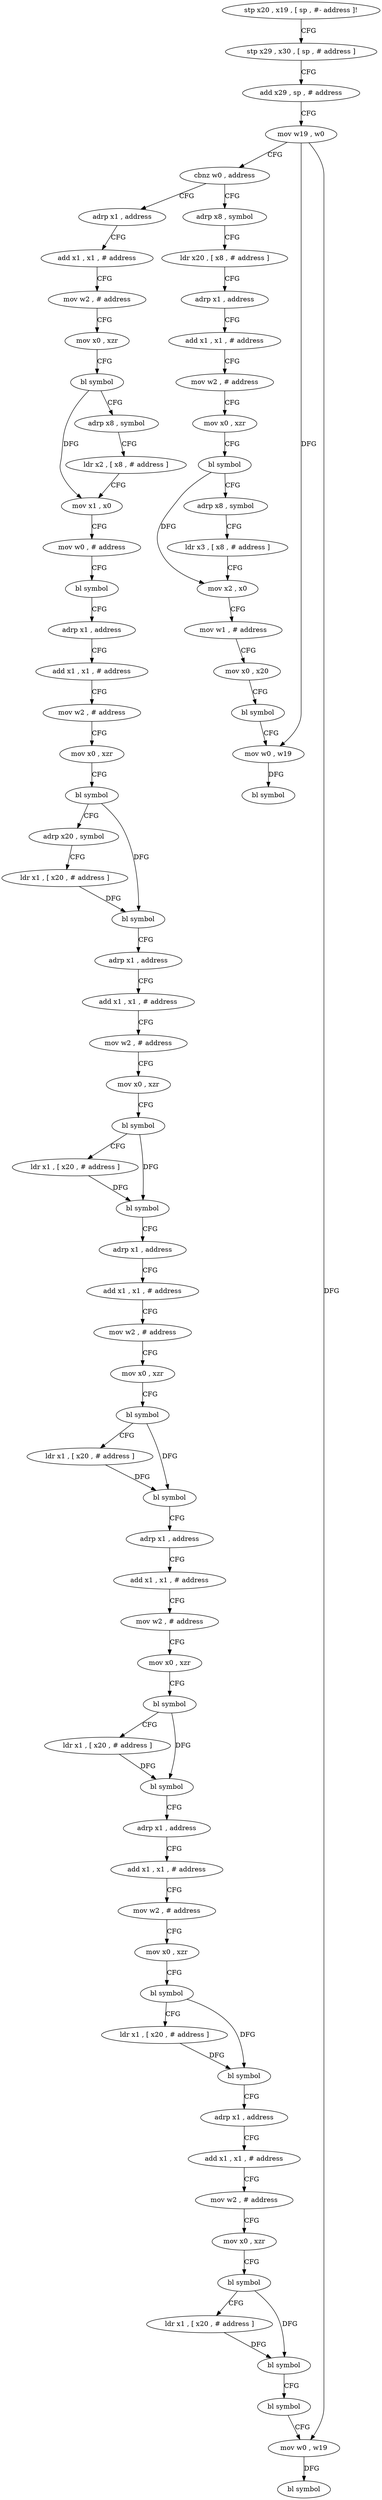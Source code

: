 digraph "func" {
"4200044" [label = "stp x20 , x19 , [ sp , #- address ]!" ]
"4200048" [label = "stp x29 , x30 , [ sp , # address ]" ]
"4200052" [label = "add x29 , sp , # address" ]
"4200056" [label = "mov w19 , w0" ]
"4200060" [label = "cbnz w0 , address" ]
"4200288" [label = "adrp x8 , symbol" ]
"4200064" [label = "adrp x1 , address" ]
"4200292" [label = "ldr x20 , [ x8 , # address ]" ]
"4200296" [label = "adrp x1 , address" ]
"4200300" [label = "add x1 , x1 , # address" ]
"4200304" [label = "mov w2 , # address" ]
"4200308" [label = "mov x0 , xzr" ]
"4200312" [label = "bl symbol" ]
"4200316" [label = "adrp x8 , symbol" ]
"4200320" [label = "ldr x3 , [ x8 , # address ]" ]
"4200324" [label = "mov x2 , x0" ]
"4200328" [label = "mov w1 , # address" ]
"4200332" [label = "mov x0 , x20" ]
"4200336" [label = "bl symbol" ]
"4200340" [label = "mov w0 , w19" ]
"4200344" [label = "bl symbol" ]
"4200068" [label = "add x1 , x1 , # address" ]
"4200072" [label = "mov w2 , # address" ]
"4200076" [label = "mov x0 , xzr" ]
"4200080" [label = "bl symbol" ]
"4200084" [label = "adrp x8 , symbol" ]
"4200088" [label = "ldr x2 , [ x8 , # address ]" ]
"4200092" [label = "mov x1 , x0" ]
"4200096" [label = "mov w0 , # address" ]
"4200100" [label = "bl symbol" ]
"4200104" [label = "adrp x1 , address" ]
"4200108" [label = "add x1 , x1 , # address" ]
"4200112" [label = "mov w2 , # address" ]
"4200116" [label = "mov x0 , xzr" ]
"4200120" [label = "bl symbol" ]
"4200124" [label = "adrp x20 , symbol" ]
"4200128" [label = "ldr x1 , [ x20 , # address ]" ]
"4200132" [label = "bl symbol" ]
"4200136" [label = "adrp x1 , address" ]
"4200140" [label = "add x1 , x1 , # address" ]
"4200144" [label = "mov w2 , # address" ]
"4200148" [label = "mov x0 , xzr" ]
"4200152" [label = "bl symbol" ]
"4200156" [label = "ldr x1 , [ x20 , # address ]" ]
"4200160" [label = "bl symbol" ]
"4200164" [label = "adrp x1 , address" ]
"4200168" [label = "add x1 , x1 , # address" ]
"4200172" [label = "mov w2 , # address" ]
"4200176" [label = "mov x0 , xzr" ]
"4200180" [label = "bl symbol" ]
"4200184" [label = "ldr x1 , [ x20 , # address ]" ]
"4200188" [label = "bl symbol" ]
"4200192" [label = "adrp x1 , address" ]
"4200196" [label = "add x1 , x1 , # address" ]
"4200200" [label = "mov w2 , # address" ]
"4200204" [label = "mov x0 , xzr" ]
"4200208" [label = "bl symbol" ]
"4200212" [label = "ldr x1 , [ x20 , # address ]" ]
"4200216" [label = "bl symbol" ]
"4200220" [label = "adrp x1 , address" ]
"4200224" [label = "add x1 , x1 , # address" ]
"4200228" [label = "mov w2 , # address" ]
"4200232" [label = "mov x0 , xzr" ]
"4200236" [label = "bl symbol" ]
"4200240" [label = "ldr x1 , [ x20 , # address ]" ]
"4200244" [label = "bl symbol" ]
"4200248" [label = "adrp x1 , address" ]
"4200252" [label = "add x1 , x1 , # address" ]
"4200256" [label = "mov w2 , # address" ]
"4200260" [label = "mov x0 , xzr" ]
"4200264" [label = "bl symbol" ]
"4200268" [label = "ldr x1 , [ x20 , # address ]" ]
"4200272" [label = "bl symbol" ]
"4200276" [label = "bl symbol" ]
"4200280" [label = "mov w0 , w19" ]
"4200284" [label = "bl symbol" ]
"4200044" -> "4200048" [ label = "CFG" ]
"4200048" -> "4200052" [ label = "CFG" ]
"4200052" -> "4200056" [ label = "CFG" ]
"4200056" -> "4200060" [ label = "CFG" ]
"4200056" -> "4200340" [ label = "DFG" ]
"4200056" -> "4200280" [ label = "DFG" ]
"4200060" -> "4200288" [ label = "CFG" ]
"4200060" -> "4200064" [ label = "CFG" ]
"4200288" -> "4200292" [ label = "CFG" ]
"4200064" -> "4200068" [ label = "CFG" ]
"4200292" -> "4200296" [ label = "CFG" ]
"4200296" -> "4200300" [ label = "CFG" ]
"4200300" -> "4200304" [ label = "CFG" ]
"4200304" -> "4200308" [ label = "CFG" ]
"4200308" -> "4200312" [ label = "CFG" ]
"4200312" -> "4200316" [ label = "CFG" ]
"4200312" -> "4200324" [ label = "DFG" ]
"4200316" -> "4200320" [ label = "CFG" ]
"4200320" -> "4200324" [ label = "CFG" ]
"4200324" -> "4200328" [ label = "CFG" ]
"4200328" -> "4200332" [ label = "CFG" ]
"4200332" -> "4200336" [ label = "CFG" ]
"4200336" -> "4200340" [ label = "CFG" ]
"4200340" -> "4200344" [ label = "DFG" ]
"4200068" -> "4200072" [ label = "CFG" ]
"4200072" -> "4200076" [ label = "CFG" ]
"4200076" -> "4200080" [ label = "CFG" ]
"4200080" -> "4200084" [ label = "CFG" ]
"4200080" -> "4200092" [ label = "DFG" ]
"4200084" -> "4200088" [ label = "CFG" ]
"4200088" -> "4200092" [ label = "CFG" ]
"4200092" -> "4200096" [ label = "CFG" ]
"4200096" -> "4200100" [ label = "CFG" ]
"4200100" -> "4200104" [ label = "CFG" ]
"4200104" -> "4200108" [ label = "CFG" ]
"4200108" -> "4200112" [ label = "CFG" ]
"4200112" -> "4200116" [ label = "CFG" ]
"4200116" -> "4200120" [ label = "CFG" ]
"4200120" -> "4200124" [ label = "CFG" ]
"4200120" -> "4200132" [ label = "DFG" ]
"4200124" -> "4200128" [ label = "CFG" ]
"4200128" -> "4200132" [ label = "DFG" ]
"4200132" -> "4200136" [ label = "CFG" ]
"4200136" -> "4200140" [ label = "CFG" ]
"4200140" -> "4200144" [ label = "CFG" ]
"4200144" -> "4200148" [ label = "CFG" ]
"4200148" -> "4200152" [ label = "CFG" ]
"4200152" -> "4200156" [ label = "CFG" ]
"4200152" -> "4200160" [ label = "DFG" ]
"4200156" -> "4200160" [ label = "DFG" ]
"4200160" -> "4200164" [ label = "CFG" ]
"4200164" -> "4200168" [ label = "CFG" ]
"4200168" -> "4200172" [ label = "CFG" ]
"4200172" -> "4200176" [ label = "CFG" ]
"4200176" -> "4200180" [ label = "CFG" ]
"4200180" -> "4200184" [ label = "CFG" ]
"4200180" -> "4200188" [ label = "DFG" ]
"4200184" -> "4200188" [ label = "DFG" ]
"4200188" -> "4200192" [ label = "CFG" ]
"4200192" -> "4200196" [ label = "CFG" ]
"4200196" -> "4200200" [ label = "CFG" ]
"4200200" -> "4200204" [ label = "CFG" ]
"4200204" -> "4200208" [ label = "CFG" ]
"4200208" -> "4200212" [ label = "CFG" ]
"4200208" -> "4200216" [ label = "DFG" ]
"4200212" -> "4200216" [ label = "DFG" ]
"4200216" -> "4200220" [ label = "CFG" ]
"4200220" -> "4200224" [ label = "CFG" ]
"4200224" -> "4200228" [ label = "CFG" ]
"4200228" -> "4200232" [ label = "CFG" ]
"4200232" -> "4200236" [ label = "CFG" ]
"4200236" -> "4200240" [ label = "CFG" ]
"4200236" -> "4200244" [ label = "DFG" ]
"4200240" -> "4200244" [ label = "DFG" ]
"4200244" -> "4200248" [ label = "CFG" ]
"4200248" -> "4200252" [ label = "CFG" ]
"4200252" -> "4200256" [ label = "CFG" ]
"4200256" -> "4200260" [ label = "CFG" ]
"4200260" -> "4200264" [ label = "CFG" ]
"4200264" -> "4200268" [ label = "CFG" ]
"4200264" -> "4200272" [ label = "DFG" ]
"4200268" -> "4200272" [ label = "DFG" ]
"4200272" -> "4200276" [ label = "CFG" ]
"4200276" -> "4200280" [ label = "CFG" ]
"4200280" -> "4200284" [ label = "DFG" ]
}
